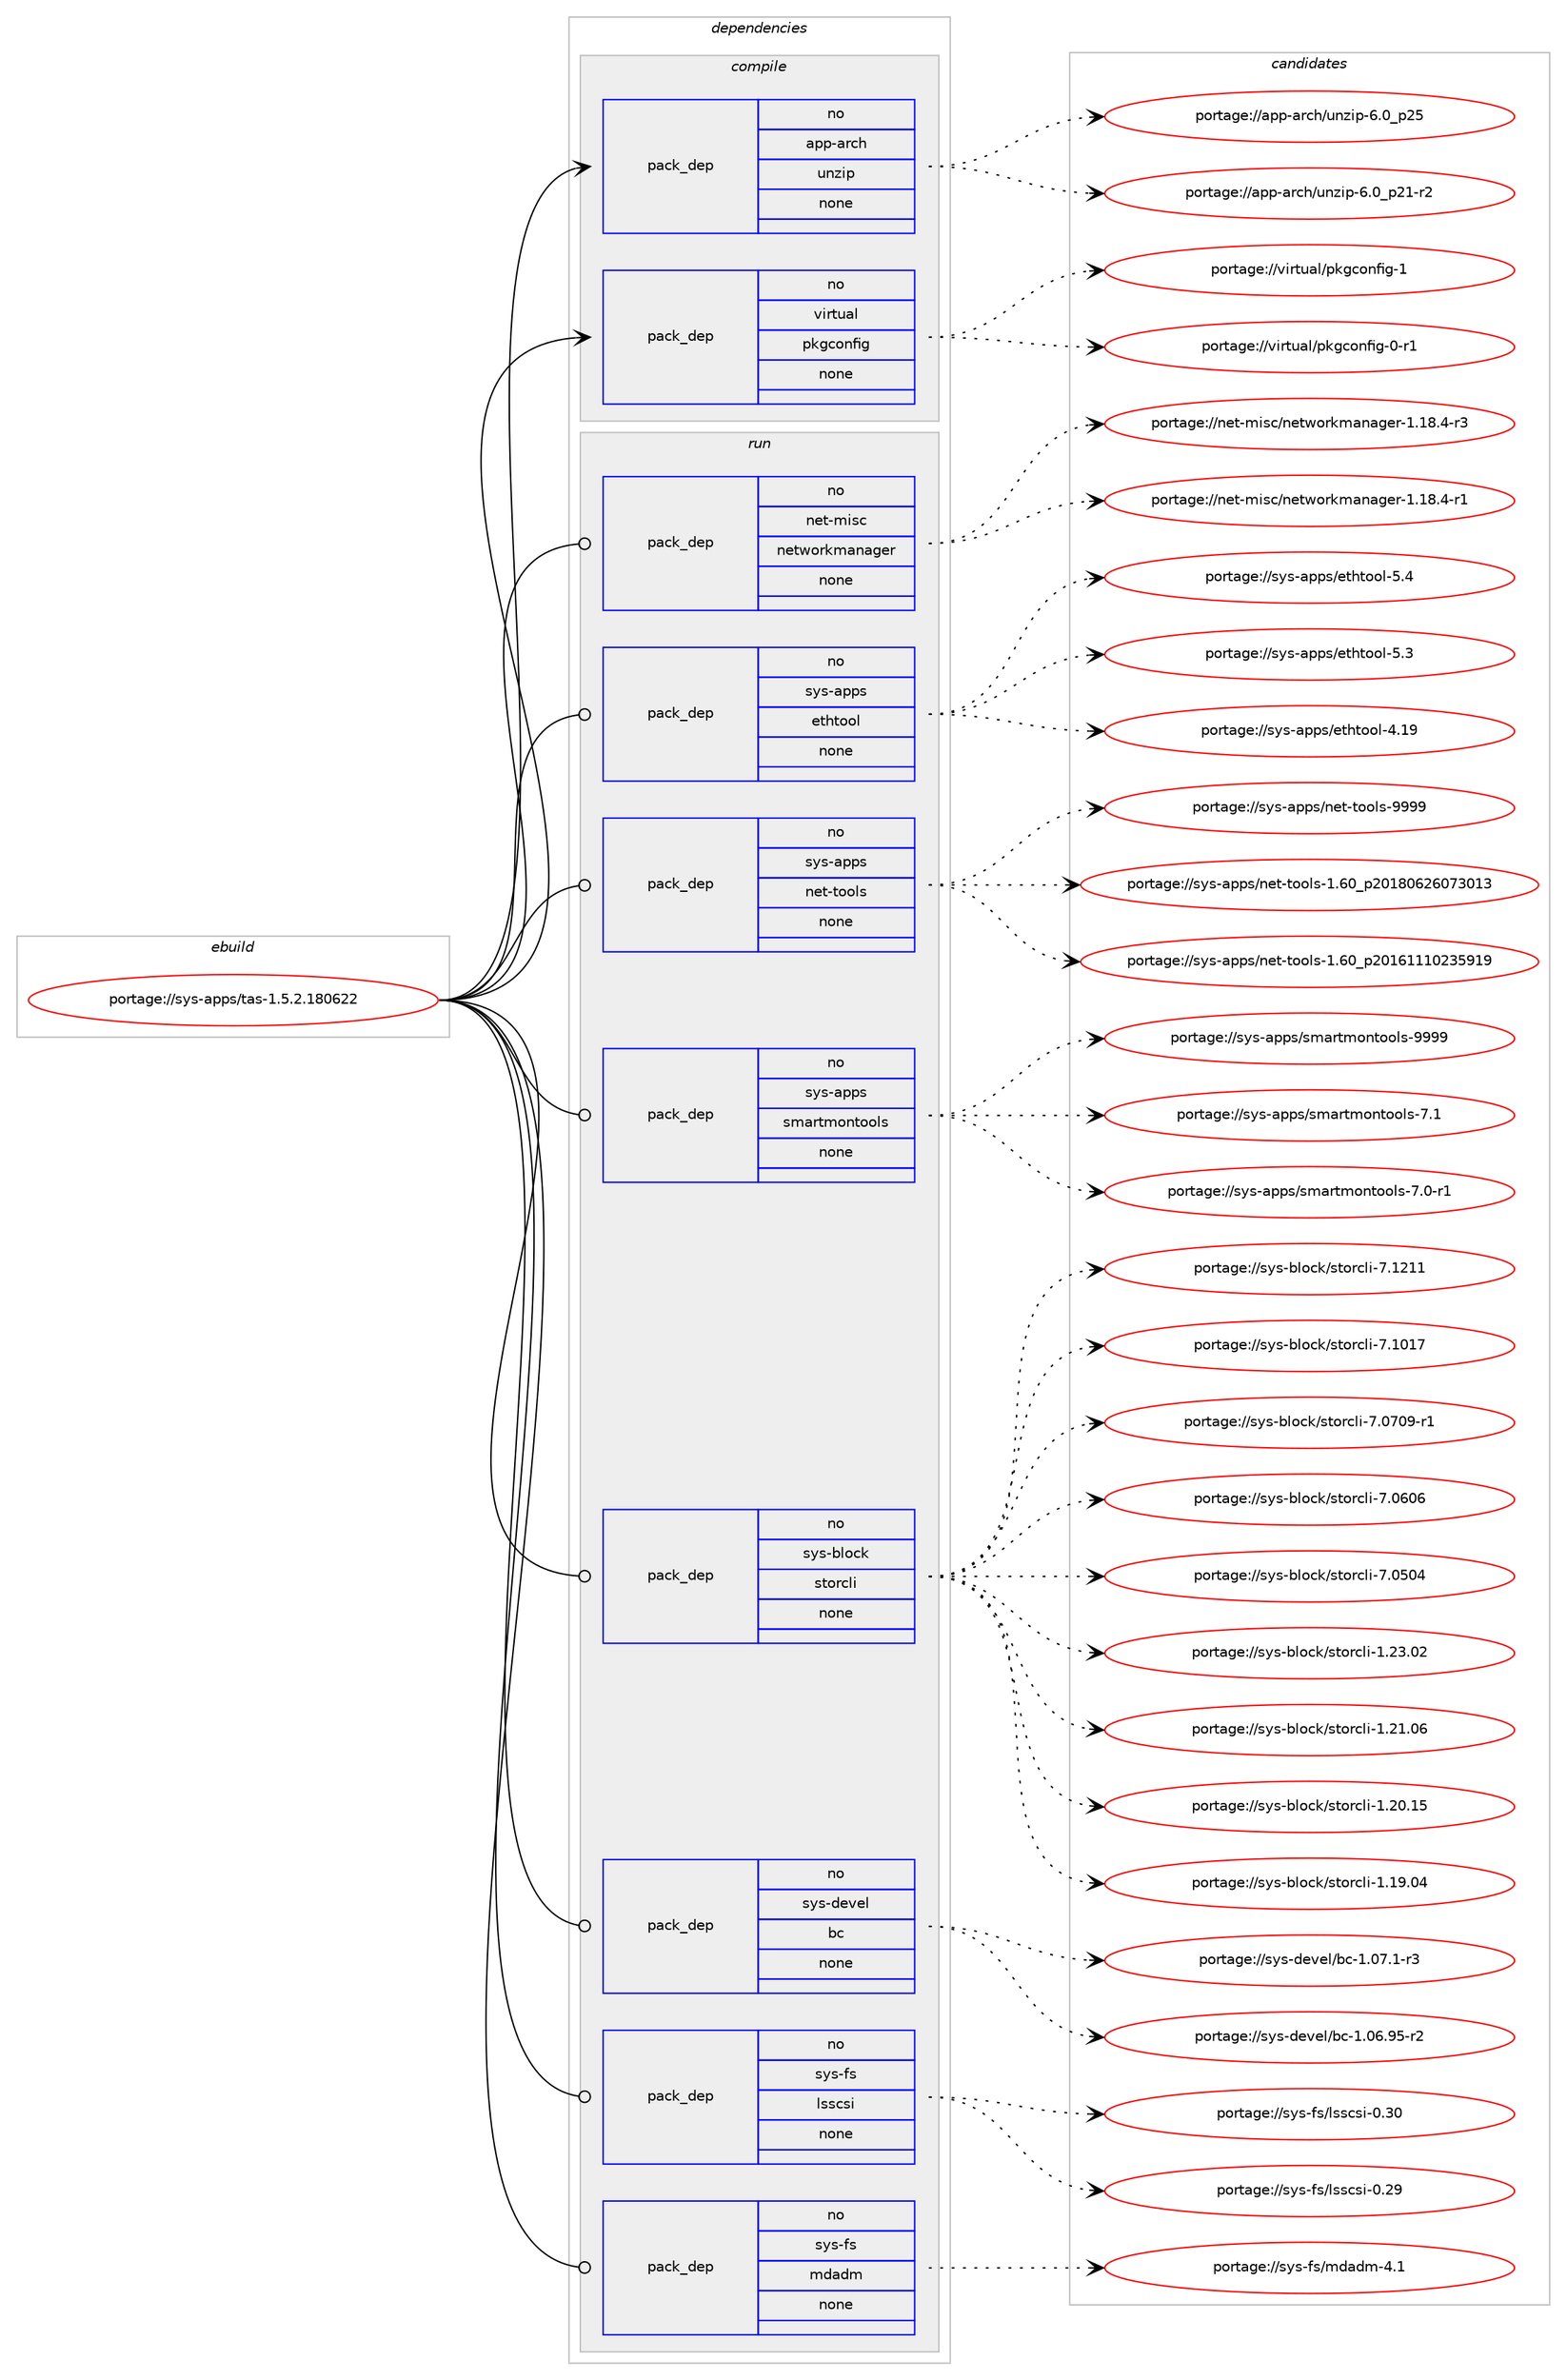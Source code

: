 digraph prolog {

# *************
# Graph options
# *************

newrank=true;
concentrate=true;
compound=true;
graph [rankdir=LR,fontname=Helvetica,fontsize=10,ranksep=1.5];#, ranksep=2.5, nodesep=0.2];
edge  [arrowhead=vee];
node  [fontname=Helvetica,fontsize=10];

# **********
# The ebuild
# **********

subgraph cluster_leftcol {
color=gray;
rank=same;
label=<<i>ebuild</i>>;
id [label="portage://sys-apps/tas-1.5.2.180622", color=red, width=4, href="../sys-apps/tas-1.5.2.180622.svg"];
}

# ****************
# The dependencies
# ****************

subgraph cluster_midcol {
color=gray;
label=<<i>dependencies</i>>;
subgraph cluster_compile {
fillcolor="#eeeeee";
style=filled;
label=<<i>compile</i>>;
subgraph pack46100 {
dependency59952 [label=<<TABLE BORDER="0" CELLBORDER="1" CELLSPACING="0" CELLPADDING="4" WIDTH="220"><TR><TD ROWSPAN="6" CELLPADDING="30">pack_dep</TD></TR><TR><TD WIDTH="110">no</TD></TR><TR><TD>app-arch</TD></TR><TR><TD>unzip</TD></TR><TR><TD>none</TD></TR><TR><TD></TD></TR></TABLE>>, shape=none, color=blue];
}
id:e -> dependency59952:w [weight=20,style="solid",arrowhead="vee"];
subgraph pack46101 {
dependency59953 [label=<<TABLE BORDER="0" CELLBORDER="1" CELLSPACING="0" CELLPADDING="4" WIDTH="220"><TR><TD ROWSPAN="6" CELLPADDING="30">pack_dep</TD></TR><TR><TD WIDTH="110">no</TD></TR><TR><TD>virtual</TD></TR><TR><TD>pkgconfig</TD></TR><TR><TD>none</TD></TR><TR><TD></TD></TR></TABLE>>, shape=none, color=blue];
}
id:e -> dependency59953:w [weight=20,style="solid",arrowhead="vee"];
}
subgraph cluster_compileandrun {
fillcolor="#eeeeee";
style=filled;
label=<<i>compile and run</i>>;
}
subgraph cluster_run {
fillcolor="#eeeeee";
style=filled;
label=<<i>run</i>>;
subgraph pack46102 {
dependency59954 [label=<<TABLE BORDER="0" CELLBORDER="1" CELLSPACING="0" CELLPADDING="4" WIDTH="220"><TR><TD ROWSPAN="6" CELLPADDING="30">pack_dep</TD></TR><TR><TD WIDTH="110">no</TD></TR><TR><TD>net-misc</TD></TR><TR><TD>networkmanager</TD></TR><TR><TD>none</TD></TR><TR><TD></TD></TR></TABLE>>, shape=none, color=blue];
}
id:e -> dependency59954:w [weight=20,style="solid",arrowhead="odot"];
subgraph pack46103 {
dependency59955 [label=<<TABLE BORDER="0" CELLBORDER="1" CELLSPACING="0" CELLPADDING="4" WIDTH="220"><TR><TD ROWSPAN="6" CELLPADDING="30">pack_dep</TD></TR><TR><TD WIDTH="110">no</TD></TR><TR><TD>sys-apps</TD></TR><TR><TD>ethtool</TD></TR><TR><TD>none</TD></TR><TR><TD></TD></TR></TABLE>>, shape=none, color=blue];
}
id:e -> dependency59955:w [weight=20,style="solid",arrowhead="odot"];
subgraph pack46104 {
dependency59956 [label=<<TABLE BORDER="0" CELLBORDER="1" CELLSPACING="0" CELLPADDING="4" WIDTH="220"><TR><TD ROWSPAN="6" CELLPADDING="30">pack_dep</TD></TR><TR><TD WIDTH="110">no</TD></TR><TR><TD>sys-apps</TD></TR><TR><TD>net-tools</TD></TR><TR><TD>none</TD></TR><TR><TD></TD></TR></TABLE>>, shape=none, color=blue];
}
id:e -> dependency59956:w [weight=20,style="solid",arrowhead="odot"];
subgraph pack46105 {
dependency59957 [label=<<TABLE BORDER="0" CELLBORDER="1" CELLSPACING="0" CELLPADDING="4" WIDTH="220"><TR><TD ROWSPAN="6" CELLPADDING="30">pack_dep</TD></TR><TR><TD WIDTH="110">no</TD></TR><TR><TD>sys-apps</TD></TR><TR><TD>smartmontools</TD></TR><TR><TD>none</TD></TR><TR><TD></TD></TR></TABLE>>, shape=none, color=blue];
}
id:e -> dependency59957:w [weight=20,style="solid",arrowhead="odot"];
subgraph pack46106 {
dependency59958 [label=<<TABLE BORDER="0" CELLBORDER="1" CELLSPACING="0" CELLPADDING="4" WIDTH="220"><TR><TD ROWSPAN="6" CELLPADDING="30">pack_dep</TD></TR><TR><TD WIDTH="110">no</TD></TR><TR><TD>sys-block</TD></TR><TR><TD>storcli</TD></TR><TR><TD>none</TD></TR><TR><TD></TD></TR></TABLE>>, shape=none, color=blue];
}
id:e -> dependency59958:w [weight=20,style="solid",arrowhead="odot"];
subgraph pack46107 {
dependency59959 [label=<<TABLE BORDER="0" CELLBORDER="1" CELLSPACING="0" CELLPADDING="4" WIDTH="220"><TR><TD ROWSPAN="6" CELLPADDING="30">pack_dep</TD></TR><TR><TD WIDTH="110">no</TD></TR><TR><TD>sys-devel</TD></TR><TR><TD>bc</TD></TR><TR><TD>none</TD></TR><TR><TD></TD></TR></TABLE>>, shape=none, color=blue];
}
id:e -> dependency59959:w [weight=20,style="solid",arrowhead="odot"];
subgraph pack46108 {
dependency59960 [label=<<TABLE BORDER="0" CELLBORDER="1" CELLSPACING="0" CELLPADDING="4" WIDTH="220"><TR><TD ROWSPAN="6" CELLPADDING="30">pack_dep</TD></TR><TR><TD WIDTH="110">no</TD></TR><TR><TD>sys-fs</TD></TR><TR><TD>lsscsi</TD></TR><TR><TD>none</TD></TR><TR><TD></TD></TR></TABLE>>, shape=none, color=blue];
}
id:e -> dependency59960:w [weight=20,style="solid",arrowhead="odot"];
subgraph pack46109 {
dependency59961 [label=<<TABLE BORDER="0" CELLBORDER="1" CELLSPACING="0" CELLPADDING="4" WIDTH="220"><TR><TD ROWSPAN="6" CELLPADDING="30">pack_dep</TD></TR><TR><TD WIDTH="110">no</TD></TR><TR><TD>sys-fs</TD></TR><TR><TD>mdadm</TD></TR><TR><TD>none</TD></TR><TR><TD></TD></TR></TABLE>>, shape=none, color=blue];
}
id:e -> dependency59961:w [weight=20,style="solid",arrowhead="odot"];
}
}

# **************
# The candidates
# **************

subgraph cluster_choices {
rank=same;
color=gray;
label=<<i>candidates</i>>;

subgraph choice46100 {
color=black;
nodesep=1;
choice971121124597114991044711711012210511245544648951125053 [label="portage://app-arch/unzip-6.0_p25", color=red, width=4,href="../app-arch/unzip-6.0_p25.svg"];
choice9711211245971149910447117110122105112455446489511250494511450 [label="portage://app-arch/unzip-6.0_p21-r2", color=red, width=4,href="../app-arch/unzip-6.0_p21-r2.svg"];
dependency59952:e -> choice971121124597114991044711711012210511245544648951125053:w [style=dotted,weight="100"];
dependency59952:e -> choice9711211245971149910447117110122105112455446489511250494511450:w [style=dotted,weight="100"];
}
subgraph choice46101 {
color=black;
nodesep=1;
choice1181051141161179710847112107103991111101021051034549 [label="portage://virtual/pkgconfig-1", color=red, width=4,href="../virtual/pkgconfig-1.svg"];
choice11810511411611797108471121071039911111010210510345484511449 [label="portage://virtual/pkgconfig-0-r1", color=red, width=4,href="../virtual/pkgconfig-0-r1.svg"];
dependency59953:e -> choice1181051141161179710847112107103991111101021051034549:w [style=dotted,weight="100"];
dependency59953:e -> choice11810511411611797108471121071039911111010210510345484511449:w [style=dotted,weight="100"];
}
subgraph choice46102 {
color=black;
nodesep=1;
choice1101011164510910511599471101011161191111141071099711097103101114454946495646524511451 [label="portage://net-misc/networkmanager-1.18.4-r3", color=red, width=4,href="../net-misc/networkmanager-1.18.4-r3.svg"];
choice1101011164510910511599471101011161191111141071099711097103101114454946495646524511449 [label="portage://net-misc/networkmanager-1.18.4-r1", color=red, width=4,href="../net-misc/networkmanager-1.18.4-r1.svg"];
dependency59954:e -> choice1101011164510910511599471101011161191111141071099711097103101114454946495646524511451:w [style=dotted,weight="100"];
dependency59954:e -> choice1101011164510910511599471101011161191111141071099711097103101114454946495646524511449:w [style=dotted,weight="100"];
}
subgraph choice46103 {
color=black;
nodesep=1;
choice11512111545971121121154710111610411611111110845534652 [label="portage://sys-apps/ethtool-5.4", color=red, width=4,href="../sys-apps/ethtool-5.4.svg"];
choice11512111545971121121154710111610411611111110845534651 [label="portage://sys-apps/ethtool-5.3", color=red, width=4,href="../sys-apps/ethtool-5.3.svg"];
choice1151211154597112112115471011161041161111111084552464957 [label="portage://sys-apps/ethtool-4.19", color=red, width=4,href="../sys-apps/ethtool-4.19.svg"];
dependency59955:e -> choice11512111545971121121154710111610411611111110845534652:w [style=dotted,weight="100"];
dependency59955:e -> choice11512111545971121121154710111610411611111110845534651:w [style=dotted,weight="100"];
dependency59955:e -> choice1151211154597112112115471011161041161111111084552464957:w [style=dotted,weight="100"];
}
subgraph choice46104 {
color=black;
nodesep=1;
choice115121115459711211211547110101116451161111111081154557575757 [label="portage://sys-apps/net-tools-9999", color=red, width=4,href="../sys-apps/net-tools-9999.svg"];
choice115121115459711211211547110101116451161111111081154549465448951125048495648545054485551484951 [label="portage://sys-apps/net-tools-1.60_p20180626073013", color=red, width=4,href="../sys-apps/net-tools-1.60_p20180626073013.svg"];
choice115121115459711211211547110101116451161111111081154549465448951125048495449494948505153574957 [label="portage://sys-apps/net-tools-1.60_p20161110235919", color=red, width=4,href="../sys-apps/net-tools-1.60_p20161110235919.svg"];
dependency59956:e -> choice115121115459711211211547110101116451161111111081154557575757:w [style=dotted,weight="100"];
dependency59956:e -> choice115121115459711211211547110101116451161111111081154549465448951125048495648545054485551484951:w [style=dotted,weight="100"];
dependency59956:e -> choice115121115459711211211547110101116451161111111081154549465448951125048495449494948505153574957:w [style=dotted,weight="100"];
}
subgraph choice46105 {
color=black;
nodesep=1;
choice115121115459711211211547115109971141161091111101161111111081154557575757 [label="portage://sys-apps/smartmontools-9999", color=red, width=4,href="../sys-apps/smartmontools-9999.svg"];
choice1151211154597112112115471151099711411610911111011611111110811545554649 [label="portage://sys-apps/smartmontools-7.1", color=red, width=4,href="../sys-apps/smartmontools-7.1.svg"];
choice11512111545971121121154711510997114116109111110116111111108115455546484511449 [label="portage://sys-apps/smartmontools-7.0-r1", color=red, width=4,href="../sys-apps/smartmontools-7.0-r1.svg"];
dependency59957:e -> choice115121115459711211211547115109971141161091111101161111111081154557575757:w [style=dotted,weight="100"];
dependency59957:e -> choice1151211154597112112115471151099711411610911111011611111110811545554649:w [style=dotted,weight="100"];
dependency59957:e -> choice11512111545971121121154711510997114116109111110116111111108115455546484511449:w [style=dotted,weight="100"];
}
subgraph choice46106 {
color=black;
nodesep=1;
choice115121115459810811199107471151161111149910810545554649504949 [label="portage://sys-block/storcli-7.1211", color=red, width=4,href="../sys-block/storcli-7.1211.svg"];
choice115121115459810811199107471151161111149910810545554649484955 [label="portage://sys-block/storcli-7.1017", color=red, width=4,href="../sys-block/storcli-7.1017.svg"];
choice1151211154598108111991074711511611111499108105455546485548574511449 [label="portage://sys-block/storcli-7.0709-r1", color=red, width=4,href="../sys-block/storcli-7.0709-r1.svg"];
choice115121115459810811199107471151161111149910810545554648544854 [label="portage://sys-block/storcli-7.0606", color=red, width=4,href="../sys-block/storcli-7.0606.svg"];
choice115121115459810811199107471151161111149910810545554648534852 [label="portage://sys-block/storcli-7.0504", color=red, width=4,href="../sys-block/storcli-7.0504.svg"];
choice11512111545981081119910747115116111114991081054549465051464850 [label="portage://sys-block/storcli-1.23.02", color=red, width=4,href="../sys-block/storcli-1.23.02.svg"];
choice11512111545981081119910747115116111114991081054549465049464854 [label="portage://sys-block/storcli-1.21.06", color=red, width=4,href="../sys-block/storcli-1.21.06.svg"];
choice11512111545981081119910747115116111114991081054549465048464953 [label="portage://sys-block/storcli-1.20.15", color=red, width=4,href="../sys-block/storcli-1.20.15.svg"];
choice11512111545981081119910747115116111114991081054549464957464852 [label="portage://sys-block/storcli-1.19.04", color=red, width=4,href="../sys-block/storcli-1.19.04.svg"];
dependency59958:e -> choice115121115459810811199107471151161111149910810545554649504949:w [style=dotted,weight="100"];
dependency59958:e -> choice115121115459810811199107471151161111149910810545554649484955:w [style=dotted,weight="100"];
dependency59958:e -> choice1151211154598108111991074711511611111499108105455546485548574511449:w [style=dotted,weight="100"];
dependency59958:e -> choice115121115459810811199107471151161111149910810545554648544854:w [style=dotted,weight="100"];
dependency59958:e -> choice115121115459810811199107471151161111149910810545554648534852:w [style=dotted,weight="100"];
dependency59958:e -> choice11512111545981081119910747115116111114991081054549465051464850:w [style=dotted,weight="100"];
dependency59958:e -> choice11512111545981081119910747115116111114991081054549465049464854:w [style=dotted,weight="100"];
dependency59958:e -> choice11512111545981081119910747115116111114991081054549465048464953:w [style=dotted,weight="100"];
dependency59958:e -> choice11512111545981081119910747115116111114991081054549464957464852:w [style=dotted,weight="100"];
}
subgraph choice46107 {
color=black;
nodesep=1;
choice11512111545100101118101108479899454946485546494511451 [label="portage://sys-devel/bc-1.07.1-r3", color=red, width=4,href="../sys-devel/bc-1.07.1-r3.svg"];
choice1151211154510010111810110847989945494648544657534511450 [label="portage://sys-devel/bc-1.06.95-r2", color=red, width=4,href="../sys-devel/bc-1.06.95-r2.svg"];
dependency59959:e -> choice11512111545100101118101108479899454946485546494511451:w [style=dotted,weight="100"];
dependency59959:e -> choice1151211154510010111810110847989945494648544657534511450:w [style=dotted,weight="100"];
}
subgraph choice46108 {
color=black;
nodesep=1;
choice1151211154510211547108115115991151054548465148 [label="portage://sys-fs/lsscsi-0.30", color=red, width=4,href="../sys-fs/lsscsi-0.30.svg"];
choice1151211154510211547108115115991151054548465057 [label="portage://sys-fs/lsscsi-0.29", color=red, width=4,href="../sys-fs/lsscsi-0.29.svg"];
dependency59960:e -> choice1151211154510211547108115115991151054548465148:w [style=dotted,weight="100"];
dependency59960:e -> choice1151211154510211547108115115991151054548465057:w [style=dotted,weight="100"];
}
subgraph choice46109 {
color=black;
nodesep=1;
choice11512111545102115471091009710010945524649 [label="portage://sys-fs/mdadm-4.1", color=red, width=4,href="../sys-fs/mdadm-4.1.svg"];
dependency59961:e -> choice11512111545102115471091009710010945524649:w [style=dotted,weight="100"];
}
}

}
